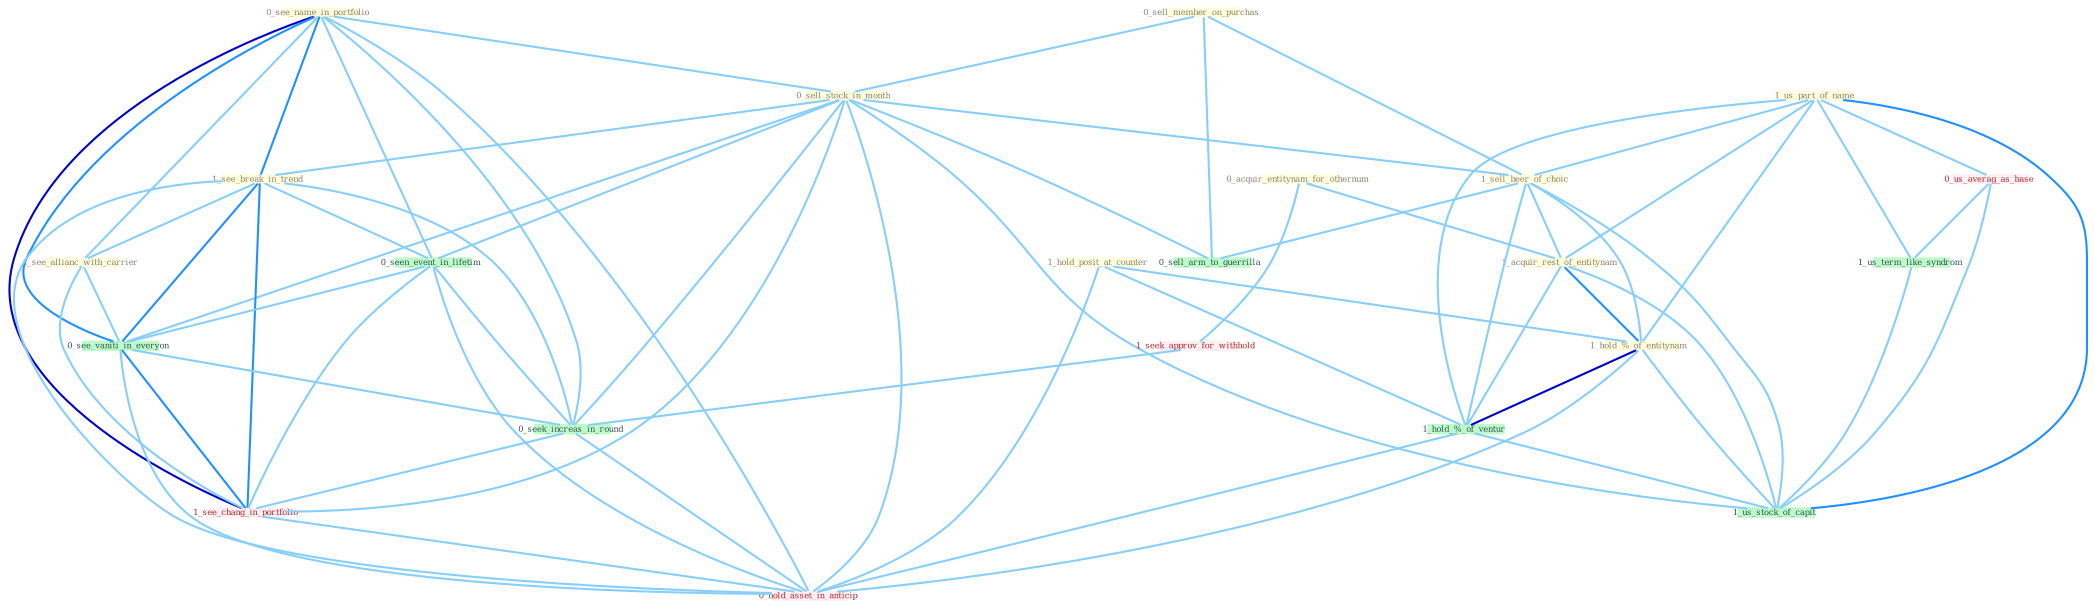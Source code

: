 Graph G{ 
    node
    [shape=polygon,style=filled,width=.5,height=.06,color="#BDFCC9",fixedsize=true,fontsize=4,
    fontcolor="#2f4f4f"];
    {node
    [color="#ffffe0", fontcolor="#8b7d6b"] "0_sell_member_on_purchas " "0_see_name_in_portfolio " "0_sell_stock_in_month " "1_see_break_in_trend " "1_see_allianc_with_carrier " "1_us_part_of_name " "0_acquir_entitynam_for_othernum " "1_hold_posit_at_counter " "1_sell_beer_of_choic " "1_acquir_rest_of_entitynam " "1_hold_%_of_entitynam "}
{node [color="#fff0f5", fontcolor="#b22222"] "0_us_averag_as_base " "1_seek_approv_for_withhold " "1_see_chang_in_portfolio " "0_hold_asset_in_anticip "}
edge [color="#B0E2FF"];

	"0_sell_member_on_purchas " -- "0_sell_stock_in_month " [w="1", color="#87cefa" ];
	"0_sell_member_on_purchas " -- "1_sell_beer_of_choic " [w="1", color="#87cefa" ];
	"0_sell_member_on_purchas " -- "0_sell_arm_to_guerrilla " [w="1", color="#87cefa" ];
	"0_see_name_in_portfolio " -- "0_sell_stock_in_month " [w="1", color="#87cefa" ];
	"0_see_name_in_portfolio " -- "1_see_break_in_trend " [w="2", color="#1e90ff" , len=0.8];
	"0_see_name_in_portfolio " -- "1_see_allianc_with_carrier " [w="1", color="#87cefa" ];
	"0_see_name_in_portfolio " -- "0_seen_event_in_lifetim " [w="1", color="#87cefa" ];
	"0_see_name_in_portfolio " -- "0_see_vaniti_in_everyon " [w="2", color="#1e90ff" , len=0.8];
	"0_see_name_in_portfolio " -- "0_seek_increas_in_round " [w="1", color="#87cefa" ];
	"0_see_name_in_portfolio " -- "1_see_chang_in_portfolio " [w="3", color="#0000cd" , len=0.6];
	"0_see_name_in_portfolio " -- "0_hold_asset_in_anticip " [w="1", color="#87cefa" ];
	"0_sell_stock_in_month " -- "1_see_break_in_trend " [w="1", color="#87cefa" ];
	"0_sell_stock_in_month " -- "1_sell_beer_of_choic " [w="1", color="#87cefa" ];
	"0_sell_stock_in_month " -- "0_seen_event_in_lifetim " [w="1", color="#87cefa" ];
	"0_sell_stock_in_month " -- "0_see_vaniti_in_everyon " [w="1", color="#87cefa" ];
	"0_sell_stock_in_month " -- "0_sell_arm_to_guerrilla " [w="1", color="#87cefa" ];
	"0_sell_stock_in_month " -- "0_seek_increas_in_round " [w="1", color="#87cefa" ];
	"0_sell_stock_in_month " -- "1_us_stock_of_capit " [w="1", color="#87cefa" ];
	"0_sell_stock_in_month " -- "1_see_chang_in_portfolio " [w="1", color="#87cefa" ];
	"0_sell_stock_in_month " -- "0_hold_asset_in_anticip " [w="1", color="#87cefa" ];
	"1_see_break_in_trend " -- "1_see_allianc_with_carrier " [w="1", color="#87cefa" ];
	"1_see_break_in_trend " -- "0_seen_event_in_lifetim " [w="1", color="#87cefa" ];
	"1_see_break_in_trend " -- "0_see_vaniti_in_everyon " [w="2", color="#1e90ff" , len=0.8];
	"1_see_break_in_trend " -- "0_seek_increas_in_round " [w="1", color="#87cefa" ];
	"1_see_break_in_trend " -- "1_see_chang_in_portfolio " [w="2", color="#1e90ff" , len=0.8];
	"1_see_break_in_trend " -- "0_hold_asset_in_anticip " [w="1", color="#87cefa" ];
	"1_see_allianc_with_carrier " -- "0_see_vaniti_in_everyon " [w="1", color="#87cefa" ];
	"1_see_allianc_with_carrier " -- "1_see_chang_in_portfolio " [w="1", color="#87cefa" ];
	"1_us_part_of_name " -- "1_sell_beer_of_choic " [w="1", color="#87cefa" ];
	"1_us_part_of_name " -- "1_acquir_rest_of_entitynam " [w="1", color="#87cefa" ];
	"1_us_part_of_name " -- "1_hold_%_of_entitynam " [w="1", color="#87cefa" ];
	"1_us_part_of_name " -- "0_us_averag_as_base " [w="1", color="#87cefa" ];
	"1_us_part_of_name " -- "1_us_term_like_syndrom " [w="1", color="#87cefa" ];
	"1_us_part_of_name " -- "1_hold_%_of_ventur " [w="1", color="#87cefa" ];
	"1_us_part_of_name " -- "1_us_stock_of_capit " [w="2", color="#1e90ff" , len=0.8];
	"0_acquir_entitynam_for_othernum " -- "1_acquir_rest_of_entitynam " [w="1", color="#87cefa" ];
	"0_acquir_entitynam_for_othernum " -- "1_seek_approv_for_withhold " [w="1", color="#87cefa" ];
	"1_hold_posit_at_counter " -- "1_hold_%_of_entitynam " [w="1", color="#87cefa" ];
	"1_hold_posit_at_counter " -- "1_hold_%_of_ventur " [w="1", color="#87cefa" ];
	"1_hold_posit_at_counter " -- "0_hold_asset_in_anticip " [w="1", color="#87cefa" ];
	"1_sell_beer_of_choic " -- "1_acquir_rest_of_entitynam " [w="1", color="#87cefa" ];
	"1_sell_beer_of_choic " -- "1_hold_%_of_entitynam " [w="1", color="#87cefa" ];
	"1_sell_beer_of_choic " -- "1_hold_%_of_ventur " [w="1", color="#87cefa" ];
	"1_sell_beer_of_choic " -- "0_sell_arm_to_guerrilla " [w="1", color="#87cefa" ];
	"1_sell_beer_of_choic " -- "1_us_stock_of_capit " [w="1", color="#87cefa" ];
	"1_acquir_rest_of_entitynam " -- "1_hold_%_of_entitynam " [w="2", color="#1e90ff" , len=0.8];
	"1_acquir_rest_of_entitynam " -- "1_hold_%_of_ventur " [w="1", color="#87cefa" ];
	"1_acquir_rest_of_entitynam " -- "1_us_stock_of_capit " [w="1", color="#87cefa" ];
	"1_hold_%_of_entitynam " -- "1_hold_%_of_ventur " [w="3", color="#0000cd" , len=0.6];
	"1_hold_%_of_entitynam " -- "1_us_stock_of_capit " [w="1", color="#87cefa" ];
	"1_hold_%_of_entitynam " -- "0_hold_asset_in_anticip " [w="1", color="#87cefa" ];
	"0_seen_event_in_lifetim " -- "0_see_vaniti_in_everyon " [w="1", color="#87cefa" ];
	"0_seen_event_in_lifetim " -- "0_seek_increas_in_round " [w="1", color="#87cefa" ];
	"0_seen_event_in_lifetim " -- "1_see_chang_in_portfolio " [w="1", color="#87cefa" ];
	"0_seen_event_in_lifetim " -- "0_hold_asset_in_anticip " [w="1", color="#87cefa" ];
	"0_us_averag_as_base " -- "1_us_term_like_syndrom " [w="1", color="#87cefa" ];
	"0_us_averag_as_base " -- "1_us_stock_of_capit " [w="1", color="#87cefa" ];
	"1_us_term_like_syndrom " -- "1_us_stock_of_capit " [w="1", color="#87cefa" ];
	"1_seek_approv_for_withhold " -- "0_seek_increas_in_round " [w="1", color="#87cefa" ];
	"1_hold_%_of_ventur " -- "1_us_stock_of_capit " [w="1", color="#87cefa" ];
	"1_hold_%_of_ventur " -- "0_hold_asset_in_anticip " [w="1", color="#87cefa" ];
	"0_see_vaniti_in_everyon " -- "0_seek_increas_in_round " [w="1", color="#87cefa" ];
	"0_see_vaniti_in_everyon " -- "1_see_chang_in_portfolio " [w="2", color="#1e90ff" , len=0.8];
	"0_see_vaniti_in_everyon " -- "0_hold_asset_in_anticip " [w="1", color="#87cefa" ];
	"0_seek_increas_in_round " -- "1_see_chang_in_portfolio " [w="1", color="#87cefa" ];
	"0_seek_increas_in_round " -- "0_hold_asset_in_anticip " [w="1", color="#87cefa" ];
	"1_see_chang_in_portfolio " -- "0_hold_asset_in_anticip " [w="1", color="#87cefa" ];
}